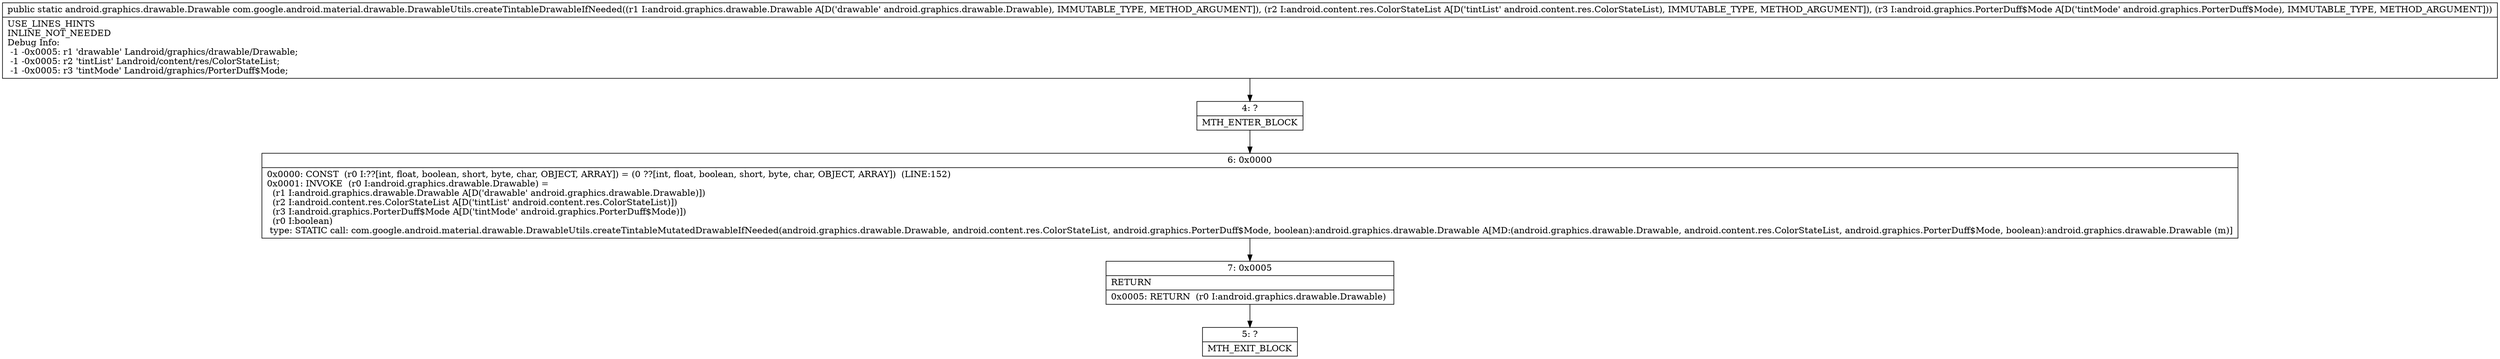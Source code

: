 digraph "CFG forcom.google.android.material.drawable.DrawableUtils.createTintableDrawableIfNeeded(Landroid\/graphics\/drawable\/Drawable;Landroid\/content\/res\/ColorStateList;Landroid\/graphics\/PorterDuff$Mode;)Landroid\/graphics\/drawable\/Drawable;" {
Node_4 [shape=record,label="{4\:\ ?|MTH_ENTER_BLOCK\l}"];
Node_6 [shape=record,label="{6\:\ 0x0000|0x0000: CONST  (r0 I:??[int, float, boolean, short, byte, char, OBJECT, ARRAY]) = (0 ??[int, float, boolean, short, byte, char, OBJECT, ARRAY])  (LINE:152)\l0x0001: INVOKE  (r0 I:android.graphics.drawable.Drawable) = \l  (r1 I:android.graphics.drawable.Drawable A[D('drawable' android.graphics.drawable.Drawable)])\l  (r2 I:android.content.res.ColorStateList A[D('tintList' android.content.res.ColorStateList)])\l  (r3 I:android.graphics.PorterDuff$Mode A[D('tintMode' android.graphics.PorterDuff$Mode)])\l  (r0 I:boolean)\l type: STATIC call: com.google.android.material.drawable.DrawableUtils.createTintableMutatedDrawableIfNeeded(android.graphics.drawable.Drawable, android.content.res.ColorStateList, android.graphics.PorterDuff$Mode, boolean):android.graphics.drawable.Drawable A[MD:(android.graphics.drawable.Drawable, android.content.res.ColorStateList, android.graphics.PorterDuff$Mode, boolean):android.graphics.drawable.Drawable (m)]\l}"];
Node_7 [shape=record,label="{7\:\ 0x0005|RETURN\l|0x0005: RETURN  (r0 I:android.graphics.drawable.Drawable) \l}"];
Node_5 [shape=record,label="{5\:\ ?|MTH_EXIT_BLOCK\l}"];
MethodNode[shape=record,label="{public static android.graphics.drawable.Drawable com.google.android.material.drawable.DrawableUtils.createTintableDrawableIfNeeded((r1 I:android.graphics.drawable.Drawable A[D('drawable' android.graphics.drawable.Drawable), IMMUTABLE_TYPE, METHOD_ARGUMENT]), (r2 I:android.content.res.ColorStateList A[D('tintList' android.content.res.ColorStateList), IMMUTABLE_TYPE, METHOD_ARGUMENT]), (r3 I:android.graphics.PorterDuff$Mode A[D('tintMode' android.graphics.PorterDuff$Mode), IMMUTABLE_TYPE, METHOD_ARGUMENT]))  | USE_LINES_HINTS\lINLINE_NOT_NEEDED\lDebug Info:\l  \-1 \-0x0005: r1 'drawable' Landroid\/graphics\/drawable\/Drawable;\l  \-1 \-0x0005: r2 'tintList' Landroid\/content\/res\/ColorStateList;\l  \-1 \-0x0005: r3 'tintMode' Landroid\/graphics\/PorterDuff$Mode;\l}"];
MethodNode -> Node_4;Node_4 -> Node_6;
Node_6 -> Node_7;
Node_7 -> Node_5;
}

